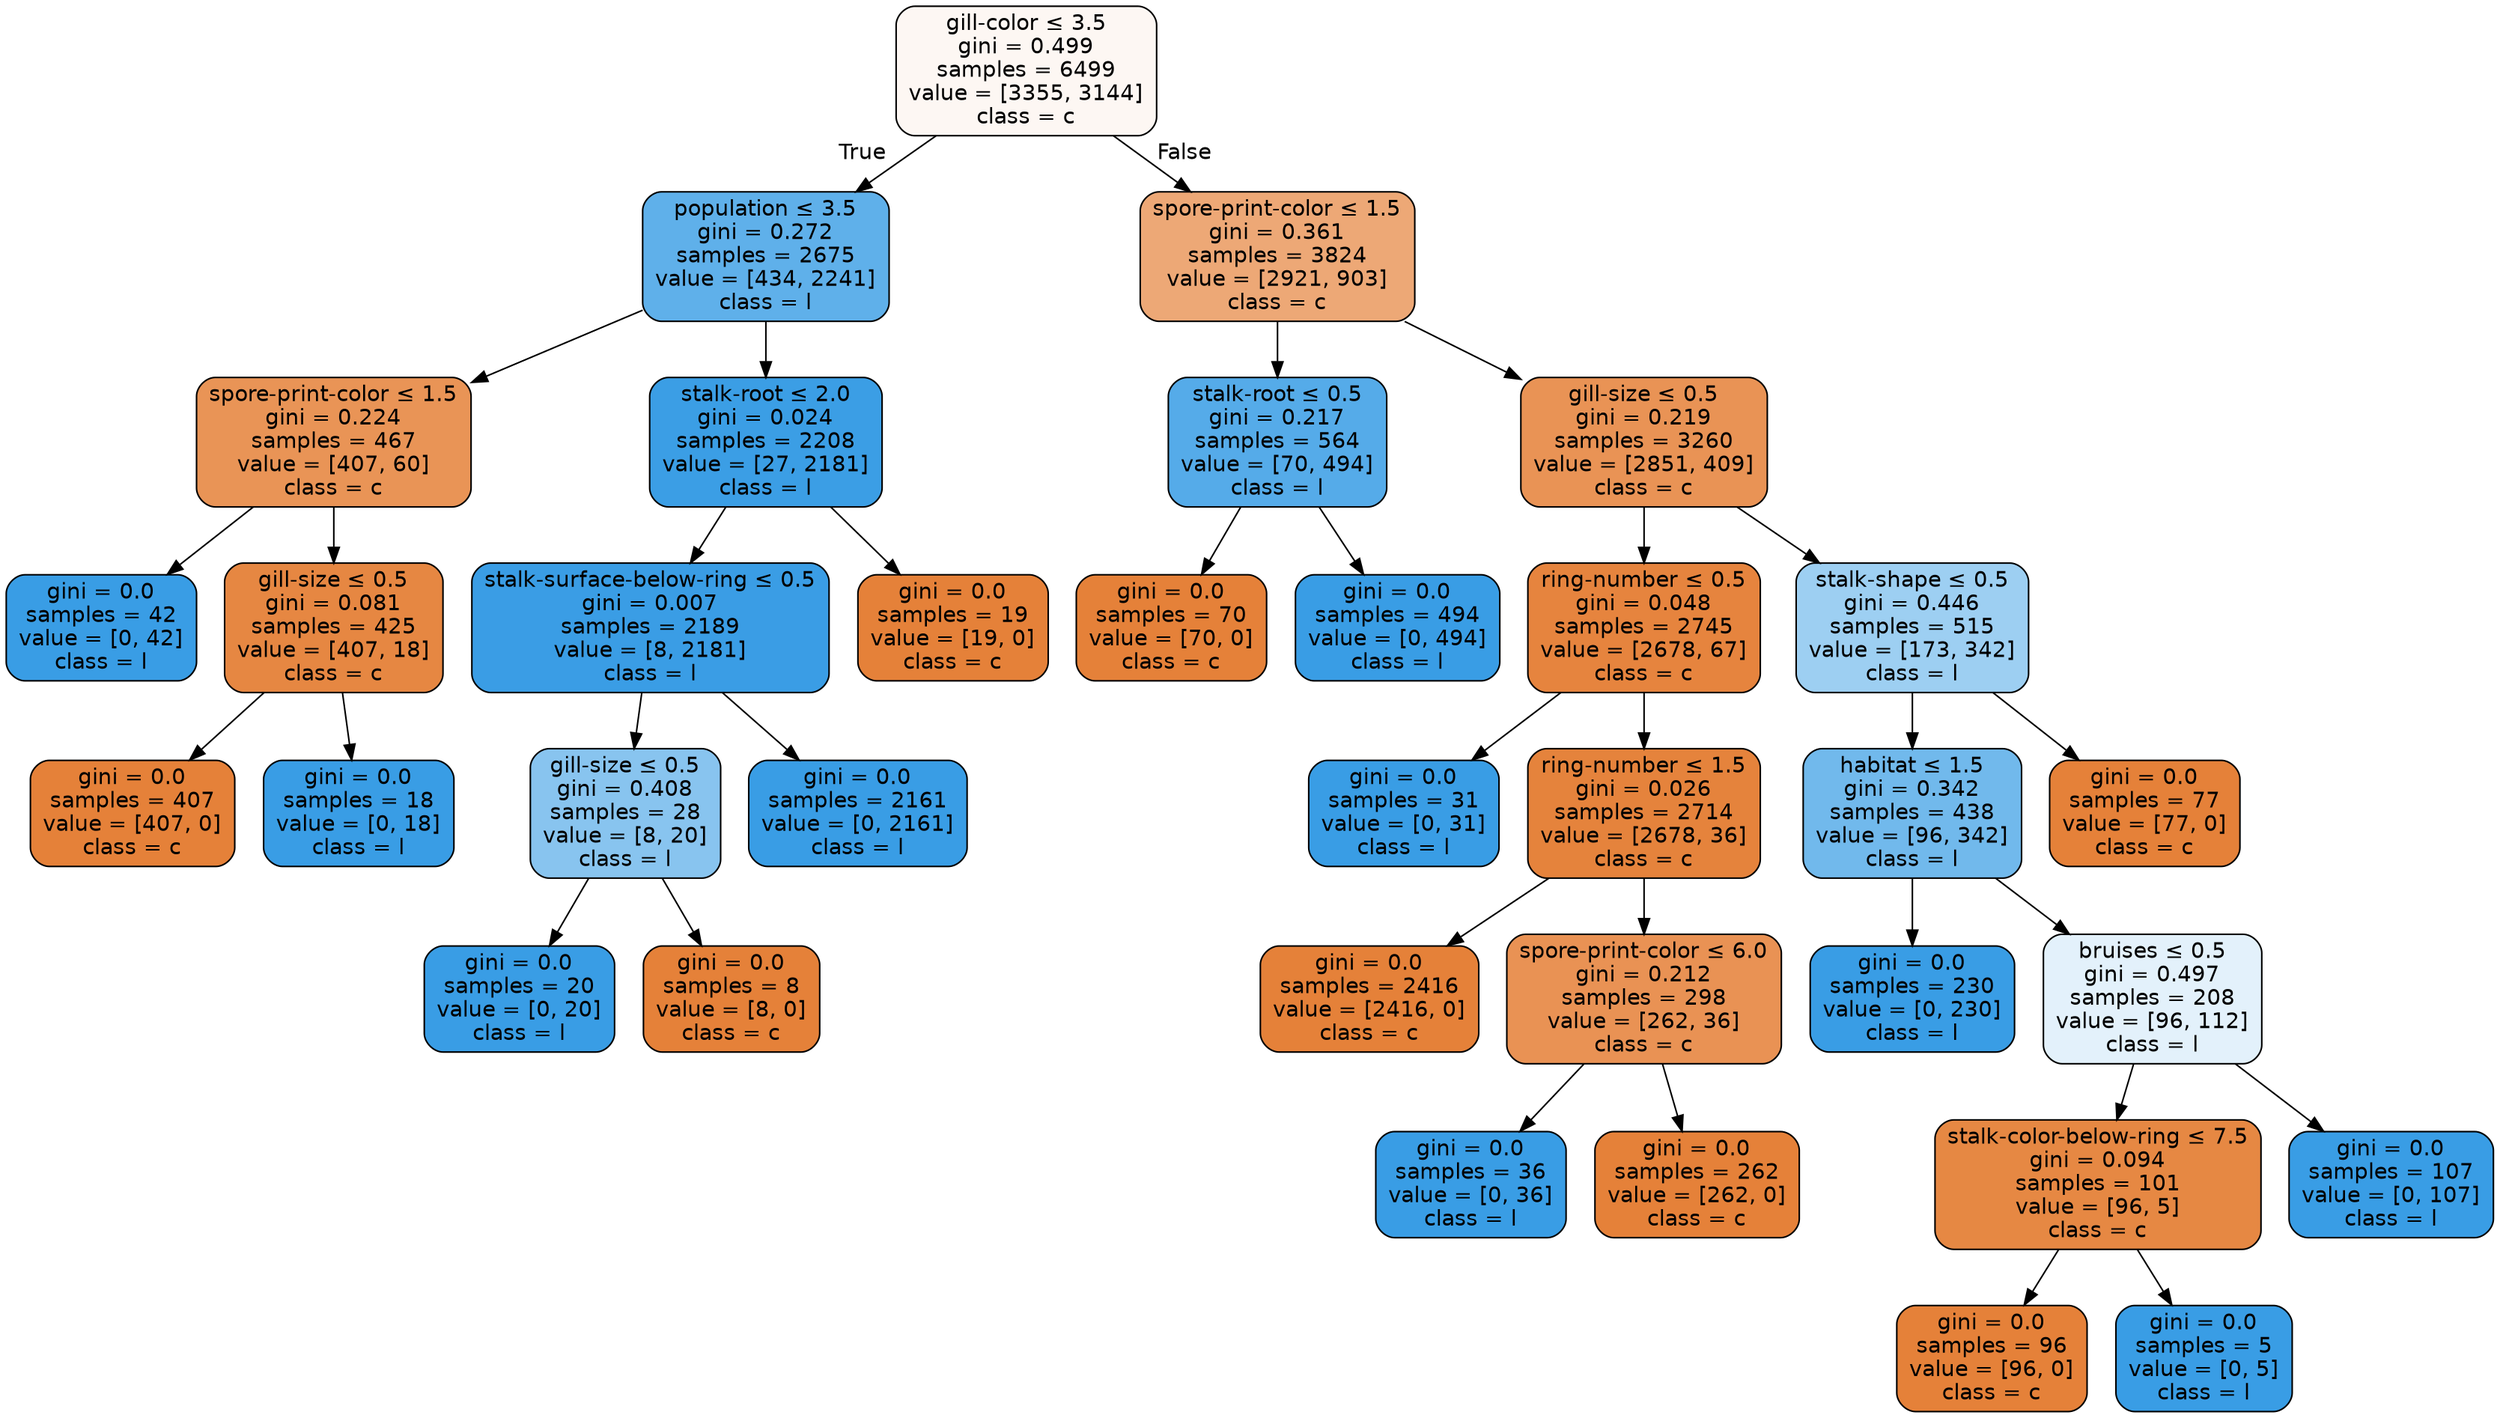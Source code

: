 digraph Tree {
node [shape=box, style="filled, rounded", color="black", fontname=helvetica] ;
edge [fontname=helvetica] ;
0 [label=<gill-color &le; 3.5<br/>gini = 0.499<br/>samples = 6499<br/>value = [3355, 3144]<br/>class = c>, fillcolor="#fdf7f3"] ;
1 [label=<population &le; 3.5<br/>gini = 0.272<br/>samples = 2675<br/>value = [434, 2241]<br/>class = l>, fillcolor="#5fb0ea"] ;
0 -> 1 [labeldistance=2.5, labelangle=45, headlabel="True"] ;
2 [label=<spore-print-color &le; 1.5<br/>gini = 0.224<br/>samples = 467<br/>value = [407, 60]<br/>class = c>, fillcolor="#e99456"] ;
1 -> 2 ;
3 [label=<gini = 0.0<br/>samples = 42<br/>value = [0, 42]<br/>class = l>, fillcolor="#399de5"] ;
2 -> 3 ;
4 [label=<gill-size &le; 0.5<br/>gini = 0.081<br/>samples = 425<br/>value = [407, 18]<br/>class = c>, fillcolor="#e68742"] ;
2 -> 4 ;
5 [label=<gini = 0.0<br/>samples = 407<br/>value = [407, 0]<br/>class = c>, fillcolor="#e58139"] ;
4 -> 5 ;
6 [label=<gini = 0.0<br/>samples = 18<br/>value = [0, 18]<br/>class = l>, fillcolor="#399de5"] ;
4 -> 6 ;
7 [label=<stalk-root &le; 2.0<br/>gini = 0.024<br/>samples = 2208<br/>value = [27, 2181]<br/>class = l>, fillcolor="#3b9ee5"] ;
1 -> 7 ;
8 [label=<stalk-surface-below-ring &le; 0.5<br/>gini = 0.007<br/>samples = 2189<br/>value = [8, 2181]<br/>class = l>, fillcolor="#3a9de5"] ;
7 -> 8 ;
9 [label=<gill-size &le; 0.5<br/>gini = 0.408<br/>samples = 28<br/>value = [8, 20]<br/>class = l>, fillcolor="#88c4ef"] ;
8 -> 9 ;
10 [label=<gini = 0.0<br/>samples = 20<br/>value = [0, 20]<br/>class = l>, fillcolor="#399de5"] ;
9 -> 10 ;
11 [label=<gini = 0.0<br/>samples = 8<br/>value = [8, 0]<br/>class = c>, fillcolor="#e58139"] ;
9 -> 11 ;
12 [label=<gini = 0.0<br/>samples = 2161<br/>value = [0, 2161]<br/>class = l>, fillcolor="#399de5"] ;
8 -> 12 ;
13 [label=<gini = 0.0<br/>samples = 19<br/>value = [19, 0]<br/>class = c>, fillcolor="#e58139"] ;
7 -> 13 ;
14 [label=<spore-print-color &le; 1.5<br/>gini = 0.361<br/>samples = 3824<br/>value = [2921, 903]<br/>class = c>, fillcolor="#eda876"] ;
0 -> 14 [labeldistance=2.5, labelangle=-45, headlabel="False"] ;
15 [label=<stalk-root &le; 0.5<br/>gini = 0.217<br/>samples = 564<br/>value = [70, 494]<br/>class = l>, fillcolor="#55abe9"] ;
14 -> 15 ;
16 [label=<gini = 0.0<br/>samples = 70<br/>value = [70, 0]<br/>class = c>, fillcolor="#e58139"] ;
15 -> 16 ;
17 [label=<gini = 0.0<br/>samples = 494<br/>value = [0, 494]<br/>class = l>, fillcolor="#399de5"] ;
15 -> 17 ;
18 [label=<gill-size &le; 0.5<br/>gini = 0.219<br/>samples = 3260<br/>value = [2851, 409]<br/>class = c>, fillcolor="#e99355"] ;
14 -> 18 ;
19 [label=<ring-number &le; 0.5<br/>gini = 0.048<br/>samples = 2745<br/>value = [2678, 67]<br/>class = c>, fillcolor="#e6843e"] ;
18 -> 19 ;
20 [label=<gini = 0.0<br/>samples = 31<br/>value = [0, 31]<br/>class = l>, fillcolor="#399de5"] ;
19 -> 20 ;
21 [label=<ring-number &le; 1.5<br/>gini = 0.026<br/>samples = 2714<br/>value = [2678, 36]<br/>class = c>, fillcolor="#e5833c"] ;
19 -> 21 ;
22 [label=<gini = 0.0<br/>samples = 2416<br/>value = [2416, 0]<br/>class = c>, fillcolor="#e58139"] ;
21 -> 22 ;
23 [label=<spore-print-color &le; 6.0<br/>gini = 0.212<br/>samples = 298<br/>value = [262, 36]<br/>class = c>, fillcolor="#e99254"] ;
21 -> 23 ;
24 [label=<gini = 0.0<br/>samples = 36<br/>value = [0, 36]<br/>class = l>, fillcolor="#399de5"] ;
23 -> 24 ;
25 [label=<gini = 0.0<br/>samples = 262<br/>value = [262, 0]<br/>class = c>, fillcolor="#e58139"] ;
23 -> 25 ;
26 [label=<stalk-shape &le; 0.5<br/>gini = 0.446<br/>samples = 515<br/>value = [173, 342]<br/>class = l>, fillcolor="#9dcff2"] ;
18 -> 26 ;
27 [label=<habitat &le; 1.5<br/>gini = 0.342<br/>samples = 438<br/>value = [96, 342]<br/>class = l>, fillcolor="#71b9ec"] ;
26 -> 27 ;
28 [label=<gini = 0.0<br/>samples = 230<br/>value = [0, 230]<br/>class = l>, fillcolor="#399de5"] ;
27 -> 28 ;
29 [label=<bruises &le; 0.5<br/>gini = 0.497<br/>samples = 208<br/>value = [96, 112]<br/>class = l>, fillcolor="#e3f1fb"] ;
27 -> 29 ;
30 [label=<stalk-color-below-ring &le; 7.5<br/>gini = 0.094<br/>samples = 101<br/>value = [96, 5]<br/>class = c>, fillcolor="#e68843"] ;
29 -> 30 ;
31 [label=<gini = 0.0<br/>samples = 96<br/>value = [96, 0]<br/>class = c>, fillcolor="#e58139"] ;
30 -> 31 ;
32 [label=<gini = 0.0<br/>samples = 5<br/>value = [0, 5]<br/>class = l>, fillcolor="#399de5"] ;
30 -> 32 ;
33 [label=<gini = 0.0<br/>samples = 107<br/>value = [0, 107]<br/>class = l>, fillcolor="#399de5"] ;
29 -> 33 ;
34 [label=<gini = 0.0<br/>samples = 77<br/>value = [77, 0]<br/>class = c>, fillcolor="#e58139"] ;
26 -> 34 ;
}
